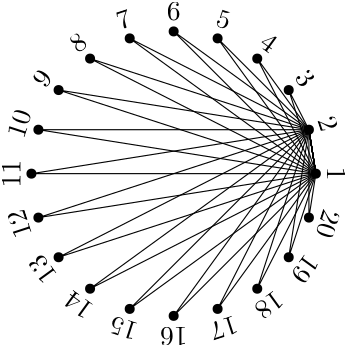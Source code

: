 <?xml version="1.0"?>
<!DOCTYPE ipe SYSTEM "ipe.dtd">
<ipe version="70206" creator="Ipe 7.2.7">
<info created="D:20170619105023" modified="D:20170619113129"/>
<ipestyle name="basic">
<symbol name="arrow/arc(spx)">
<path stroke="sym-stroke" fill="sym-stroke" pen="sym-pen">
0 0 m
-1 0.333 l
-1 -0.333 l
h
</path>
</symbol>
<symbol name="arrow/farc(spx)">
<path stroke="sym-stroke" fill="white" pen="sym-pen">
0 0 m
-1 0.333 l
-1 -0.333 l
h
</path>
</symbol>
<symbol name="arrow/ptarc(spx)">
<path stroke="sym-stroke" fill="sym-stroke" pen="sym-pen">
0 0 m
-1 0.333 l
-0.8 0 l
-1 -0.333 l
h
</path>
</symbol>
<symbol name="arrow/fptarc(spx)">
<path stroke="sym-stroke" fill="white" pen="sym-pen">
0 0 m
-1 0.333 l
-0.8 0 l
-1 -0.333 l
h
</path>
</symbol>
<symbol name="mark/circle(sx)" transformations="translations">
<path fill="sym-stroke">
0.6 0 0 0.6 0 0 e
0.4 0 0 0.4 0 0 e
</path>
</symbol>
<symbol name="mark/disk(sx)" transformations="translations">
<path fill="sym-stroke">
0.6 0 0 0.6 0 0 e
</path>
</symbol>
<symbol name="mark/fdisk(sfx)" transformations="translations">
<group>
<path fill="sym-fill">
0.5 0 0 0.5 0 0 e
</path>
<path fill="sym-stroke" fillrule="eofill">
0.6 0 0 0.6 0 0 e
0.4 0 0 0.4 0 0 e
</path>
</group>
</symbol>
<symbol name="mark/box(sx)" transformations="translations">
<path fill="sym-stroke" fillrule="eofill">
-0.6 -0.6 m
0.6 -0.6 l
0.6 0.6 l
-0.6 0.6 l
h
-0.4 -0.4 m
0.4 -0.4 l
0.4 0.4 l
-0.4 0.4 l
h
</path>
</symbol>
<symbol name="mark/square(sx)" transformations="translations">
<path fill="sym-stroke">
-0.6 -0.6 m
0.6 -0.6 l
0.6 0.6 l
-0.6 0.6 l
h
</path>
</symbol>
<symbol name="mark/fsquare(sfx)" transformations="translations">
<group>
<path fill="sym-fill">
-0.5 -0.5 m
0.5 -0.5 l
0.5 0.5 l
-0.5 0.5 l
h
</path>
<path fill="sym-stroke" fillrule="eofill">
-0.6 -0.6 m
0.6 -0.6 l
0.6 0.6 l
-0.6 0.6 l
h
-0.4 -0.4 m
0.4 -0.4 l
0.4 0.4 l
-0.4 0.4 l
h
</path>
</group>
</symbol>
<symbol name="mark/cross(sx)" transformations="translations">
<group>
<path fill="sym-stroke">
-0.43 -0.57 m
0.57 0.43 l
0.43 0.57 l
-0.57 -0.43 l
h
</path>
<path fill="sym-stroke">
-0.43 0.57 m
0.57 -0.43 l
0.43 -0.57 l
-0.57 0.43 l
h
</path>
</group>
</symbol>
<symbol name="arrow/fnormal(spx)">
<path stroke="sym-stroke" fill="white" pen="sym-pen">
0 0 m
-1 0.333 l
-1 -0.333 l
h
</path>
</symbol>
<symbol name="arrow/pointed(spx)">
<path stroke="sym-stroke" fill="sym-stroke" pen="sym-pen">
0 0 m
-1 0.333 l
-0.8 0 l
-1 -0.333 l
h
</path>
</symbol>
<symbol name="arrow/fpointed(spx)">
<path stroke="sym-stroke" fill="white" pen="sym-pen">
0 0 m
-1 0.333 l
-0.8 0 l
-1 -0.333 l
h
</path>
</symbol>
<symbol name="arrow/linear(spx)">
<path stroke="sym-stroke" pen="sym-pen">
-1 0.333 m
0 0 l
-1 -0.333 l
</path>
</symbol>
<symbol name="arrow/fdouble(spx)">
<path stroke="sym-stroke" fill="white" pen="sym-pen">
0 0 m
-1 0.333 l
-1 -0.333 l
h
-1 0 m
-2 0.333 l
-2 -0.333 l
h
</path>
</symbol>
<symbol name="arrow/double(spx)">
<path stroke="sym-stroke" fill="sym-stroke" pen="sym-pen">
0 0 m
-1 0.333 l
-1 -0.333 l
h
-1 0 m
-2 0.333 l
-2 -0.333 l
h
</path>
</symbol>
<pen name="heavier" value="0.8"/>
<pen name="fat" value="1.2"/>
<pen name="ultrafat" value="2"/>
<symbolsize name="large" value="5"/>
<symbolsize name="small" value="2"/>
<symbolsize name="tiny" value="1.1"/>
<arrowsize name="large" value="10"/>
<arrowsize name="small" value="5"/>
<arrowsize name="tiny" value="3"/>
<color name="red" value="1 0 0"/>
<color name="green" value="0 1 0"/>
<color name="blue" value="0 0 1"/>
<color name="yellow" value="1 1 0"/>
<color name="orange" value="1 0.647 0"/>
<color name="gold" value="1 0.843 0"/>
<color name="purple" value="0.627 0.125 0.941"/>
<color name="gray" value="0.745"/>
<color name="brown" value="0.647 0.165 0.165"/>
<color name="navy" value="0 0 0.502"/>
<color name="pink" value="1 0.753 0.796"/>
<color name="seagreen" value="0.18 0.545 0.341"/>
<color name="turquoise" value="0.251 0.878 0.816"/>
<color name="violet" value="0.933 0.51 0.933"/>
<color name="darkblue" value="0 0 0.545"/>
<color name="darkcyan" value="0 0.545 0.545"/>
<color name="darkgray" value="0.663"/>
<color name="darkgreen" value="0 0.392 0"/>
<color name="darkmagenta" value="0.545 0 0.545"/>
<color name="darkorange" value="1 0.549 0"/>
<color name="darkred" value="0.545 0 0"/>
<color name="lightblue" value="0.678 0.847 0.902"/>
<color name="lightcyan" value="0.878 1 1"/>
<color name="lightgray" value="0.827"/>
<color name="lightgreen" value="0.565 0.933 0.565"/>
<color name="lightyellow" value="1 1 0.878"/>
<dashstyle name="dashed" value="[4] 0"/>
<dashstyle name="dotted" value="[1 3] 0"/>
<dashstyle name="dash dotted" value="[4 2 1 2] 0"/>
<dashstyle name="dash dot dotted" value="[4 2 1 2 1 2] 0"/>
<textsize name="large" value="\large"/>
<textsize name="small" value="\small"/>
<textsize name="tiny" value="\tiny"/>
<textsize name="Large" value="\Large"/>
<textsize name="LARGE" value="\LARGE"/>
<textsize name="huge" value="\huge"/>
<textsize name="Huge" value="\Huge"/>
<textsize name="footnote" value="\footnotesize"/>
<textstyle name="center" begin="\begin{center}" end="\end{center}"/>
<textstyle name="itemize" begin="\begin{itemize}" end="\end{itemize}"/>
<textstyle name="item" begin="\begin{itemize}\item{}" end="\end{itemize}"/>
<gridsize name="4 pts" value="4"/>
<gridsize name="8 pts (~3 mm)" value="8"/>
<gridsize name="16 pts (~6 mm)" value="16"/>
<gridsize name="32 pts (~12 mm)" value="32"/>
<gridsize name="10 pts (~3.5 mm)" value="10"/>
<gridsize name="20 pts (~7 mm)" value="20"/>
<gridsize name="14 pts (~5 mm)" value="14"/>
<gridsize name="28 pts (~10 mm)" value="28"/>
<gridsize name="56 pts (~20 mm)" value="56"/>
<anglesize name="90 deg" value="90"/>
<anglesize name="60 deg" value="60"/>
<anglesize name="45 deg" value="45"/>
<anglesize name="30 deg" value="30"/>
<anglesize name="22.5 deg" value="22.5"/>
<opacity name="10%" value="0.1"/>
<opacity name="30%" value="0.3"/>
<opacity name="50%" value="0.5"/>
<opacity name="75%" value="0.75"/>
<tiling name="falling" angle="-60" step="4" width="1"/>
<tiling name="rising" angle="30" step="4" width="1"/>
</ipestyle>
<page>
<layer name="vertices"/>
<layer name="frame"/>
<layer name="taco"/>
<layer name="bat"/>
<layer name="nested"/>
<layer name="crossing"/>
<layer name="ears"/>
<layer name="swords"/>
<layer name="david"/>
<view layers="vertices taco" active="taco"/>
<view layers="vertices bat" active="bat"/>
<view layers="vertices nested" active="nested"/>
<view layers="vertices crossing" active="crossing"/>
<view layers="vertices ears" active="ears"/>
<view layers="vertices swords" active="swords"/>
<view layers="vertices david" active="david"/>
<view layers="vertices frame taco bat nested crossing ears swords david" active="david"/>
<path layer="frame" matrix="0.8 0 0 0.8 51.2 115.2" stroke="black">
320 576 m
316.868 595.777 l
307.777 613.618 l
293.618 627.777 l
275.777 636.868 l
256 640 l
236.223 636.868 l
218.382 627.777 l
204.223 613.618 l
195.132 595.777 l
192 576 l
195.132 556.223 l
204.223 538.382 l
218.382 524.223 l
236.223 515.132 l
256 512 l
275.777 515.132 l
293.618 524.223 l
307.777 538.382 l
316.868 556.223 l
h
</path>
<use layer="vertices" matrix="0.8 0 0 0.8 51.2 115.2" name="mark/disk(sx)" pos="256 640" size="normal" stroke="black"/>
<use matrix="0.8 0 0 0.8 51.2 115.2" name="mark/disk(sx)" pos="275.777 636.868" size="normal" stroke="black"/>
<use matrix="0.8 0 0 0.8 51.2 115.2" name="mark/disk(sx)" pos="293.618 627.777" size="normal" stroke="black"/>
<use matrix="0.8 0 0 0.8 51.2 115.2" name="mark/disk(sx)" pos="307.777 613.618" size="normal" stroke="black"/>
<use matrix="0.8 0 0 0.8 51.2 115.2" name="mark/disk(sx)" pos="316.868 595.777" size="normal" stroke="black"/>
<use matrix="0.8 0 0 0.8 51.2 115.2" name="mark/disk(sx)" pos="320 576" size="normal" stroke="black"/>
<use matrix="0.8 0 0 0.8 51.2 115.2" name="mark/disk(sx)" pos="316.868 556.223" size="normal" stroke="black"/>
<use matrix="0.8 0 0 0.8 51.2 115.2" name="mark/disk(sx)" pos="307.777 538.382" size="normal" stroke="black"/>
<use matrix="0.8 0 0 0.8 51.2 115.2" name="mark/disk(sx)" pos="293.618 524.223" size="normal" stroke="black"/>
<use matrix="0.8 0 0 0.8 51.2 115.2" name="mark/disk(sx)" pos="275.777 515.132" size="normal" stroke="black"/>
<use matrix="0.8 0 0 0.8 51.2 115.2" name="mark/disk(sx)" pos="256 512" size="normal" stroke="black"/>
<use matrix="0.8 0 0 0.8 51.2 115.2" name="mark/disk(sx)" pos="236.223 515.132" size="normal" stroke="black"/>
<use matrix="0.8 0 0 0.8 51.2 115.2" name="mark/disk(sx)" pos="218.382 524.223" size="normal" stroke="black"/>
<use matrix="0.8 0 0 0.8 51.2 115.2" name="mark/disk(sx)" pos="204.223 538.382" size="normal" stroke="black"/>
<use matrix="0.8 0 0 0.8 51.2 115.2" name="mark/disk(sx)" pos="195.132 556.223" size="normal" stroke="black"/>
<use matrix="0.8 0 0 0.8 51.2 115.2" name="mark/disk(sx)" pos="192 576" size="normal" stroke="black"/>
<use matrix="0.8 0 0 0.8 51.2 115.2" name="mark/disk(sx)" pos="195.132 595.777" size="normal" stroke="black"/>
<use matrix="0.8 0 0 0.8 51.2 115.2" name="mark/disk(sx)" pos="204.223 613.618" size="normal" stroke="black"/>
<use matrix="0.8 0 0 0.8 51.2 115.2" name="mark/disk(sx)" pos="218.382 627.777" size="normal" stroke="black"/>
<use matrix="0.8 0 0 0.8 51.2 115.2" name="mark/disk(sx)" pos="236.223 636.868" size="normal" stroke="black"/>
<path layer="frame" matrix="0.8 0 0 0.8 51.2 115.2" stroke="black">
256 640 m
256 512 l
</path>
<path matrix="0.8 0 0 0.8 51.2 115.2" stroke="black">
256 640 m
256 512 l
</path>
<text layer="vertices" matrix="0.8 0 0 0.8 53.5351 109.895" transformations="translations" pos="253.081 651.499" stroke="black" type="label" width="4.981" height="6.42" depth="0" halign="center" valign="baseline" style="math">6</text>
<text matrix="-0.8 0 0 -0.8 462.978 918.776" transformations="rigid" pos="258.722 497.342" stroke="black" type="label" width="9.963" height="6.42" depth="0" halign="center" valign="baseline" style="math">16</text>
<text matrix="-0.760846 -0.247214 0.247214 -0.760846 346.923 965.96" transformations="rigid" pos="258.722 497.342" stroke="black" type="label" width="9.963" height="6.42" depth="0" halign="center" valign="baseline" style="math">17</text>
<path layer="frame" matrix="0.760846 0.247214 -0.247214 0.760846 203.618 74.466" stroke="black">
256 640 m
256 512 l
</path>
<text layer="vertices" matrix="0.760846 0.247214 -0.247214 0.760846 207.478 70.1428" transformations="rigid" pos="253.081 651.499" stroke="black" type="label" width="4.981" height="6.42" depth="0" halign="center" valign="baseline" style="math">7</text>
<text matrix="-0.647214 -0.470228 0.470228 -0.647214 221.969 974.968" transformations="rigid" pos="258.722 497.342" stroke="black" type="label" width="9.963" height="6.42" depth="0" halign="center" valign="baseline" style="math">18</text>
<path layer="frame" matrix="0.647214 0.470228 -0.470228 0.647214 361.164 82.826" stroke="black">
256 640 m
256 512 l
</path>
<text layer="vertices" matrix="0.647214 0.470228 -0.470228 0.647214 366.171 79.9071" transformations="rigid" pos="253.081 651.499" stroke="black" type="label" width="4.981" height="6.42" depth="0" halign="center" valign="baseline" style="math">8</text>
<text matrix="-0.470228 -0.647214 0.647214 -0.470228 100.346 944.928" transformations="rigid" pos="258.722 497.342" stroke="black" type="label" width="9.963" height="6.42" depth="0" halign="center" valign="baseline" style="math">19</text>
<path layer="frame" matrix="0.470228 0.647214 -0.647214 0.470228 508.415 139.461" stroke="black">
256 640 m
256 512 l
</path>
<text layer="vertices" matrix="0.470228 0.647214 -0.647214 0.470228 514.079 138.232" transformations="rigid" pos="253.081 651.499" stroke="black" type="label" width="4.981" height="6.42" depth="0" halign="center" valign="baseline" style="math">9</text>
<text matrix="-0.247214 -0.760846 0.760846 -0.247214 -6.04112 878.77" transformations="rigid" pos="258.722 497.342" stroke="black" type="label" width="9.963" height="6.42" depth="0" halign="center" valign="baseline" style="math">20</text>
<path layer="frame" matrix="0.247214 0.760846 -0.760846 0.247214 630.958 238.828" stroke="black">
256 640 m
256 512 l
</path>
<text layer="vertices" matrix="0.247214 0.760846 -0.760846 0.247214 636.725 239.409" transformations="rigid" pos="253.081 651.499" stroke="black" type="label" width="9.963" height="6.42" depth="0" halign="center" valign="baseline" style="math">10</text>
<text matrix="0 -0.8 0.8 0 -86.7776 782.976" transformations="rigid" pos="258.722 497.342" stroke="black" type="label" width="4.981" height="6.42" depth="0" halign="center" valign="baseline" style="math">1</text>
<path layer="frame" matrix="0 0.8 -0.8 0 716.798 371.198" stroke="black">
256 640 m
256 512 l
</path>
<text layer="vertices" matrix="0 0.8 -0.8 0 722.103 373.533" transformations="rigid" pos="253.081 651.499" stroke="black" type="label" width="9.963" height="6.42" depth="0" halign="center" valign="baseline" style="math">11</text>
<text matrix="0.247214 -0.760846 0.760846 0.247214 -133.96 666.921" transformations="rigid" pos="258.722 497.342" stroke="black" type="label" width="4.981" height="6.42" depth="0" halign="center" valign="baseline" style="math">2</text>
<path layer="frame" matrix="-0.247214 0.760846 -0.760846 -0.247214 757.532 523.616" stroke="black">
256 640 m
256 512 l
</path>
<text layer="vertices" matrix="-0.247214 0.760846 -0.760846 -0.247214 761.855 527.476" transformations="rigid" pos="253.081 651.499" stroke="black" type="label" width="9.963" height="6.42" depth="0" halign="center" valign="baseline" style="math">12</text>
<text matrix="0.470228 -0.647214 0.647214 0.470228 -142.971 541.967" transformations="rigid" pos="258.722 497.342" stroke="black" type="label" width="4.981" height="6.42" depth="0" halign="center" valign="baseline" style="math">3</text>
<path layer="frame" matrix="-0.470228 0.647214 -0.647214 -0.470228 749.172 681.162" stroke="black">
256 640 m
256 512 l
</path>
<text layer="vertices" matrix="-0.470228 0.647214 -0.647214 -0.470228 752.091 686.169" transformations="rigid" pos="253.081 651.499" stroke="black" type="label" width="9.963" height="6.42" depth="0" halign="center" valign="baseline" style="math">13</text>
<text matrix="0.647214 -0.470228 0.470228 0.647214 -112.928 420.344" transformations="rigid" pos="258.722 497.342" stroke="black" type="label" width="4.981" height="6.42" depth="0" halign="center" valign="baseline" style="math">4</text>
<path layer="frame" matrix="-0.647214 0.470228 -0.470228 -0.647214 692.537 828.414" stroke="black">
256 640 m
256 512 l
</path>
<text layer="vertices" matrix="-0.647214 0.470228 -0.470228 -0.647214 693.766 834.077" transformations="rigid" pos="253.081 651.499" stroke="black" type="label" width="9.963" height="6.42" depth="0" halign="center" valign="baseline" style="math">14</text>
<text matrix="0.760846 -0.247214 0.247214 0.760846 -46.7712 313.957" transformations="rigid" pos="258.722 497.342" stroke="black" type="label" width="4.981" height="6.42" depth="0" halign="center" valign="baseline" style="math">5</text>
<path layer="frame" matrix="-0.760846 0.247214 -0.247214 -0.760846 593.171 950.96" stroke="black">
256 640 m
256 512 l
</path>
<text layer="vertices" matrix="-0.760846 0.247214 -0.247214 -0.760846 592.59 956.72" transformations="rigid" pos="253.081 651.499" stroke="black" type="label" width="9.963" height="6.42" depth="0" halign="center" valign="baseline" style="math">15</text>
<path layer="taco" matrix="0.8 0 0 0.8 51.2 115.2" stroke="black">
320 576 m
316.868 595.777 l
307.777 613.618 l
h
</path>
<path matrix="0.8 0 0 0.8 51.2 115.2" stroke="black">
320 576 m
316.868 595.777 l
293.618 627.777 l
h
</path>
<path matrix="0.8 0 0 0.8 51.2 115.2" stroke="black">
320 576 m
316.868 595.777 l
275.777 636.868 l
h
</path>
<path matrix="0.8 0 0 0.8 51.2 115.2" stroke="black">
320 576 m
316.868 595.777 l
256 640 l
h
</path>
<path matrix="0.8 0 0 0.8 51.2 115.2" stroke="black">
320 576 m
316.868 595.777 l
236.223 636.868 l
h
</path>
<path matrix="0.8 0 0 0.8 51.2 115.2" stroke="black">
320 576 m
316.868 595.777 l
218.382 627.777 l
h
</path>
<path matrix="0.8 0 0 0.8 51.2 115.2" stroke="black">
320 576 m
316.868 595.777 l
204.223 613.618 l
h
</path>
<path matrix="0.8 0 0 0.8 51.2 115.2" stroke="black">
320 576 m
316.868 595.777 l
195.132 595.777 l
h
</path>
<path matrix="0.8 0 0 0.8 51.2 115.2" stroke="black">
320 576 m
316.868 595.777 l
192 576 l
h
</path>
<path matrix="0.8 0 0 0.8 51.2 115.2" stroke="black">
320 576 m
316.868 595.777 l
195.132 556.223 l
h
</path>
<path matrix="0.8 0 0 0.8 51.2 115.2" stroke="black">
320 576 m
316.868 595.777 l
204.223 538.382 l
h
</path>
<path matrix="0.8 0 0 0.8 51.2 115.2" stroke="black">
320 576 m
316.868 595.777 l
218.382 524.223 l
h
</path>
<path matrix="0.8 0 0 0.8 51.2 115.2" stroke="black">
320 576 m
316.868 595.777 l
236.223 515.132 l
h
</path>
<path matrix="0.8 0 0 0.8 51.2 115.2" stroke="black">
320 576 m
316.868 595.777 l
256 512 l
h
</path>
<path matrix="0.8 0 0 0.8 51.2 115.2" stroke="black">
320 576 m
316.868 595.777 l
275.777 515.132 l
h
</path>
<path matrix="0.8 0 0 0.8 51.2 115.2" stroke="black">
320 576 m
316.868 595.777 l
293.618 524.223 l
h
</path>
<path matrix="0.8 0 0 0.8 51.2 115.2" stroke="black">
320 576 m
316.868 595.777 l
307.777 538.382 l
h
</path>
<path matrix="0.8 0 0 0.8 51.2 115.2" stroke="black">
320 576 m
316.868 595.777 l
316.868 556.223 l
h
</path>
<path layer="bat" matrix="0.8 0 0 0.8 51.2 115.2" stroke="black">
320 576 m
316.868 595.777 l
307.777 613.618 l
h
</path>
<path matrix="0.8 0 0 0.8 51.2 115.2" stroke="black">
320 576 m
293.618 627.777 l
275.777 636.868 l
h
</path>
<path matrix="0.8 0 0 0.8 51.2 115.2" stroke="black">
320 576 m
256 640 l
236.223 636.868 l
h
</path>
<path matrix="0.8 0 0 0.8 51.2 115.2" stroke="black">
320 576 m
218.382 627.777 l
204.223 613.618 l
h
</path>
<path matrix="0.8 0 0 0.8 51.2 115.2" stroke="black">
320 576 m
195.132 595.777 l
192 576 l
h
</path>
<path matrix="0.8 0 0 0.8 51.2 115.2" stroke="black">
320 576 m
195.132 556.223 l
204.223 538.382 l
h
</path>
<path matrix="0.8 0 0 0.8 51.2 115.2" stroke="black">
320 576 m
218.382 524.223 l
236.223 515.132 l
h
</path>
<path matrix="0.8 0 0 0.8 51.2 115.2" stroke="black">
320 576 m
256 512 l
275.777 515.132 l
h
</path>
<path matrix="0.8 0 0 0.8 51.2 115.2" stroke="black">
320 576 m
293.618 524.223 l
307.777 538.382 l
h
</path>
<path layer="nested" matrix="0.8 0 0 0.8 51.2 115.2" stroke="black">
320 576 m
316.868 595.777 l
316.868 556.223 l
h
</path>
<path matrix="0.8 0 0 0.8 51.2 115.2" stroke="black">
320 576 m
307.777 613.618 l
307.777 538.382 l
h
</path>
<path matrix="0.8 0 0 0.8 51.2 115.2" stroke="black">
320 576 m
293.618 627.777 l
293.618 524.223 l
h
</path>
<path matrix="0.8 0 0 0.8 51.2 115.2" stroke="black">
320 576 m
275.777 636.868 l
275.777 515.132 l
h
</path>
<path matrix="0.8 0 0 0.8 51.2 115.2" stroke="black">
320 576 m
256 640 l
256 512 l
h
</path>
<path matrix="0.8 0 0 0.8 51.2 115.2" stroke="black">
320 576 m
236.223 636.868 l
236.223 515.132 l
h
</path>
<path matrix="0.8 0 0 0.8 51.2 115.2" stroke="black">
320 576 m
218.382 627.777 l
218.382 524.223 l
h
</path>
<path matrix="0.8 0 0 0.8 51.2 115.2" stroke="black">
320 576 m
204.223 613.618 l
204.223 538.382 l
h
</path>
<path matrix="0.8 0 0 0.8 51.2 115.2" stroke="black">
320 576 m
195.132 595.777 l
195.132 556.223 l
h
</path>
<path layer="crossing" matrix="0.8 0 0 0.8 51.2 115.2" stroke="black">
320 576 m
316.868 595.777 l
195.132 556.223 l
h
</path>
<path matrix="0.8 0 0 0.8 51.2 115.2" stroke="black">
320 576 m
307.777 613.618 l
204.223 538.382 l
h
</path>
<path matrix="0.8 0 0 0.8 51.2 115.2" stroke="black">
320 576 m
293.618 627.777 l
218.382 524.223 l
h
</path>
<path matrix="0.8 0 0 0.8 51.2 115.2" stroke="black">
320 576 m
275.777 636.868 l
236.223 515.132 l
h
</path>
<path matrix="0.8 0 0 0.8 51.2 115.2" stroke="black">
320 576 m
256 640 l
256 512 l
h
</path>
<path matrix="0.8 0 0 0.8 51.2 115.2" stroke="black">
320 576 m
236.223 636.868 l
275.777 515.132 l
h
</path>
<path matrix="0.8 0 0 0.8 51.2 115.2" stroke="black">
320 576 m
218.382 627.777 l
293.618 524.223 l
h
</path>
<path matrix="0.8 0 0 0.8 51.2 115.2" stroke="black">
320 576 m
204.223 613.618 l
307.777 538.382 l
h
</path>
<path matrix="0.8 0 0 0.8 51.2 115.2" stroke="black">
320 576 m
195.132 595.777 l
316.868 556.223 l
h
</path>
<path layer="ears" matrix="0.8 0 0 0.8 51.2 115.2" stroke="black">
320 576 m
316.868 595.777 l
307.777 613.618 l
h
</path>
<path matrix="0.8 0 0 0.8 51.2 115.2" stroke="black">
293.618 627.777 m
275.777 636.868 l
256 640 l
h
</path>
<path matrix="0.8 0 0 0.8 51.2 115.2" stroke="black">
236.223 636.868 m
218.382 627.777 l
204.223 613.618 l
h
</path>
<path matrix="0.8 0 0 0.8 51.2 115.2" stroke="black">
195.132 595.777 m
192 576 l
195.132 556.223 l
h
</path>
<path matrix="0.8 0 0 0.8 51.2 115.2" stroke="black">
204.223 538.382 m
218.382 524.223 l
236.223 515.132 l
h
</path>
<path matrix="0.8 0 0 0.8 51.2 115.2" stroke="black">
256 512 m
275.777 515.132 l
293.618 524.223 l
h
</path>
<path layer="swords" matrix="0.8 0 0 0.8 51.2 115.2" stroke="black">
320 576 m
236.223 636.868 l
218.382 627.777 l
h
</path>
<path matrix="0.8 0 0 0.8 51.2 115.2" stroke="black">
316.868 595.777 m
204.223 613.618 l
195.132 595.777 l
h
</path>
<path matrix="0.8 0 0 0.8 51.2 115.2" stroke="black">
307.777 613.618 m
192 576 l
195.132 556.223 l
h
</path>
<path matrix="0.8 0 0 0.8 51.2 115.2" stroke="black">
293.618 627.777 m
204.223 538.382 l
218.382 524.223 l
h
</path>
<path matrix="0.8 0 0 0.8 51.2 115.2" stroke="black">
275.777 636.868 m
236.223 515.132 l
256 512 l
h
</path>
<path matrix="0.8 0 0 0.8 51.2 115.2" stroke="black">
256 640 m
275.777 515.132 l
293.618 524.223 l
h
</path>
<path layer="david" matrix="0.8 0 0 0.8 51.2 115.2" stroke="black">
320 576 m
236.223 636.868 l
218.382 524.223 l
h
</path>
<path matrix="0.8 0 0 0.8 51.2 115.2" stroke="black">
316.868 595.777 m
218.382 627.777 l
236.223 515.132 l
h
</path>
<path matrix="0.8 0 0 0.8 51.2 115.2" stroke="black">
307.777 613.618 m
204.223 613.618 l
256 512 l
h
</path>
<path matrix="0.8 0 0 0.8 51.2 115.2" stroke="black">
293.618 627.777 m
195.132 595.777 l
275.777 515.132 l
h
</path>
<path matrix="0.8 0 0 0.8 51.2 115.2" stroke="black">
275.777 636.868 m
192 576 l
293.618 524.223 l
h
</path>
<path matrix="0.8 0 0 0.8 51.2 115.2" stroke="black">
256 640 m
195.132 556.223 l
316.868 556.223 l
h
</path>
</page>
</ipe>
